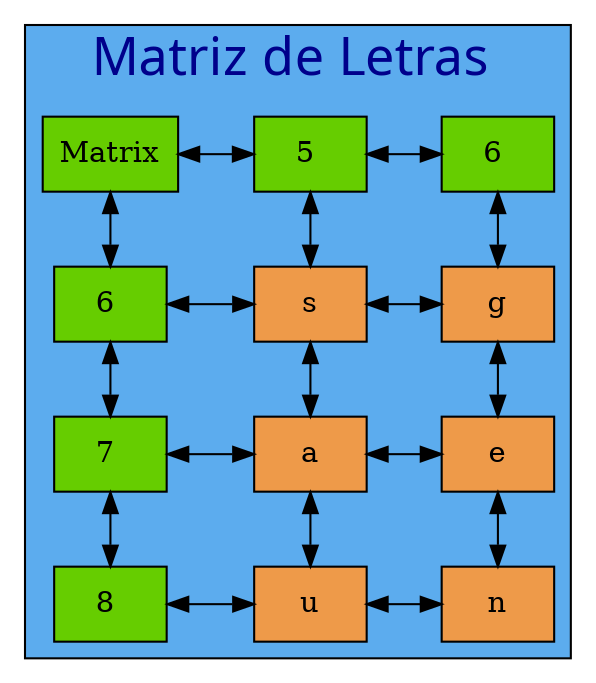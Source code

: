  digraph tablero{ 

graph[ranksep= "0.5",nodesep= "0.5"];
subgraph cluster_1 {

fontname=algerian
label= "Matriz de Letras ";
 labelloc=t;
fontcolor=blue4;
fontsize=25;
style=filled;
fillcolor=steelblue2;

node [shape=box fillcolor=chartreuse3];
mt[label= "Matrix" style=radial group=0]
{rank=same;
25770493504[label= "5 " style=radial,group=5]
0[label= "6 " style=radial,group=6]
mt->25770493504->0[dir=both];};

25770480048[label= "6 " style=radial,group=0]
25770480608[label= "7 " style=radial,group=0]
64[label= "8 " style=radial,group=0]
mt->25770480048->25770480608->64[dir=both];

node[shape=box height=0.5 style=filled fontcolor=black fillcolor=tan2]
25770479584[label="s" style=radial,group=5];
node[shape=box height=0.5 style=filled fontcolor=black fillcolor=tan2]
25770480112[label="a" style=radial,group=5];
node[shape=box height=0.5 style=filled fontcolor=black fillcolor=tan2]
25770480672[label="u" style=radial,group=5];
node[shape=box height=0.5 style=filled fontcolor=black fillcolor=tan2]
25770493632[label="g" style=radial,group=6];
node[shape=box height=0.5 style=filled fontcolor=black fillcolor=tan2]
25770493952[label="e" style=radial,group=6];
node[shape=box height=0.5 style=filled fontcolor=black fillcolor=tan2]
25770494304[label="n" style=radial,group=6];


25770493504->25770479584->25770480112->25770480672[dir=both]
0->25770493632->25770493952->25770494304[dir=both]

25770479584[label="s"];
25770493632[label="g"];
25770480112[label="a"];
25770493952[label="e"];
25770480672[label="u"];
25770494304[label="n"];


{rank=same;25770480048->25770479584->25770493632[dir=both] } 
{rank=same;25770480608->25770480112->25770493952[dir=both] } 
{rank=same;64->25770480672->25770494304[dir=both] }
 }

}